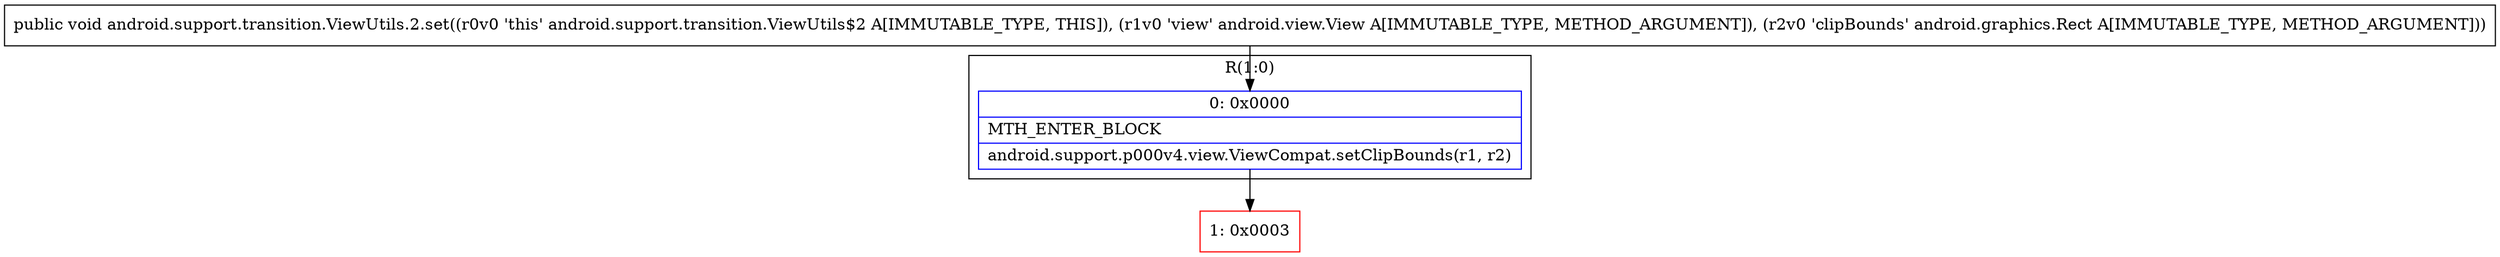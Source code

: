 digraph "CFG forandroid.support.transition.ViewUtils.2.set(Landroid\/view\/View;Landroid\/graphics\/Rect;)V" {
subgraph cluster_Region_2106827101 {
label = "R(1:0)";
node [shape=record,color=blue];
Node_0 [shape=record,label="{0\:\ 0x0000|MTH_ENTER_BLOCK\l|android.support.p000v4.view.ViewCompat.setClipBounds(r1, r2)\l}"];
}
Node_1 [shape=record,color=red,label="{1\:\ 0x0003}"];
MethodNode[shape=record,label="{public void android.support.transition.ViewUtils.2.set((r0v0 'this' android.support.transition.ViewUtils$2 A[IMMUTABLE_TYPE, THIS]), (r1v0 'view' android.view.View A[IMMUTABLE_TYPE, METHOD_ARGUMENT]), (r2v0 'clipBounds' android.graphics.Rect A[IMMUTABLE_TYPE, METHOD_ARGUMENT])) }"];
MethodNode -> Node_0;
Node_0 -> Node_1;
}

